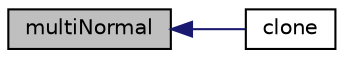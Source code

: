 digraph "multiNormal"
{
  bgcolor="transparent";
  edge [fontname="Helvetica",fontsize="10",labelfontname="Helvetica",labelfontsize="10"];
  node [fontname="Helvetica",fontsize="10",shape=record];
  rankdir="LR";
  Node4 [label="multiNormal",height=0.2,width=0.4,color="black", fillcolor="grey75", style="filled", fontcolor="black"];
  Node4 -> Node5 [dir="back",color="midnightblue",fontsize="10",style="solid",fontname="Helvetica"];
  Node5 [label="clone",height=0.2,width=0.4,color="black",URL="$a24781.html#a21164a3ff1c6fcc4219312d16afa9c90",tooltip="Construct and return a clone. "];
}
